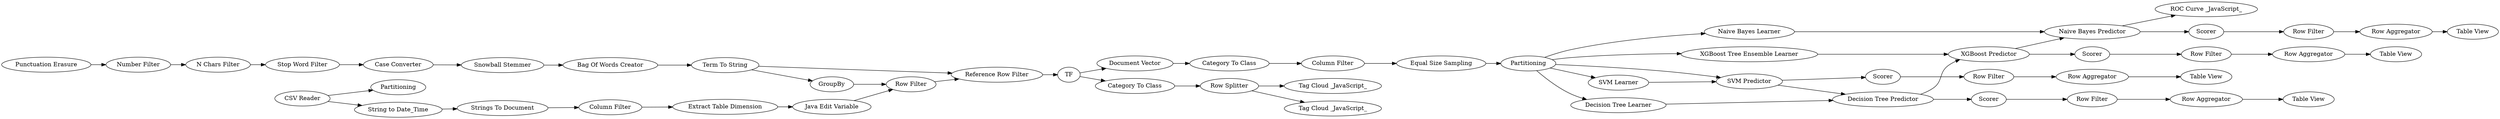 digraph {
	"8982688321381234520_319" [label="Table View"]
	"8982688321381234520_300" [label="XGBoost Tree Ensemble Learner"]
	"8982688321381234520_305" [label="Naive Bayes Learner"]
	"8982688321381234520_306" [label="Naive Bayes Predictor"]
	"8982688321381234520_126" [label="Column Filter"]
	"96497015609295408_33" [label="Case Converter"]
	"8982688321381234520_309" [label="Row Aggregator"]
	"96497015609295408_68" [label="Bag Of Words Creator"]
	"8982688321381234520_62" [label="SVM Predictor"]
	"8982688321381234520_311" [label="Row Aggregator"]
	"8982688321381234520_304" [label="ROC Curve _JavaScript_"]
	"96497015609295408_12" [label=TF]
	"96497015609295408_11" [label="Reference Row Filter"]
	"8982688321381234520_296" [label="Row Splitter"]
	"8982688321381234520_314" [label="Row Aggregator"]
	"8982688321381234520_67" [label="SVM Learner"]
	"96497015609295408_9" [label=GroupBy]
	"96497015609295408_66" [label="Extract Table Dimension"]
	"8982688321381234520_131" [label="Decision Tree Predictor"]
	"8982688321381234520_291" [label="String to Date_Time"]
	"96497015609295408_67" [label="Java Edit Variable"]
	"8982688321381234520_7" [label="Strings To Document"]
	"8982688321381234520_318" [label="Row Filter"]
	"8982688321381234520_310" [label="Table View"]
	"96497015609295408_31" [label="N Chars Filter"]
	"8982688321381234520_299" [label="Tag Cloud _JavaScript_"]
	"96497015609295408_8" [label="Term To String"]
	"8982688321381234520_298" [label="Tag Cloud _JavaScript_"]
	"96497015609295408_30" [label="Number Filter"]
	"8982688321381234520_1" [label="CSV Reader"]
	"8982688321381234520_315" [label="Row Filter"]
	"8982688321381234520_94" [label="Document Vector"]
	"8982688321381234520_313" [label="Table View"]
	"8982688321381234520_57" [label=Partitioning]
	"8982688321381234520_127" [label=Scorer]
	"8982688321381234520_312" [label="Row Filter"]
	"8982688321381234520_6" [label="Column Filter"]
	"96497015609295408_10" [label="Row Filter"]
	"8982688321381234520_302" [label=Scorer]
	"8982688321381234520_303" [label="Equal Size Sampling"]
	"8982688321381234520_59" [label="Category To Class"]
	"8982688321381234520_295" [label="Category To Class"]
	"8982688321381234520_307" [label=Scorer]
	"8982688321381234520_301" [label="XGBoost Predictor"]
	"8982688321381234520_308" [label="Row Filter"]
	"96497015609295408_34" [label="Snowball Stemmer"]
	"8982688321381234520_130" [label="Decision Tree Learner"]
	"96497015609295408_69" [label="Stop Word Filter"]
	"8982688321381234520_129" [label=Partitioning]
	"8982688321381234520_132" [label=Scorer]
	"96497015609295408_29" [label="Punctuation Erasure"]
	"8982688321381234520_317" [label="Row Aggregator"]
	"8982688321381234520_316" [label="Table View"]
	"8982688321381234520_295" -> "8982688321381234520_296"
	"8982688321381234520_57" -> "8982688321381234520_305"
	"96497015609295408_69" -> "96497015609295408_33"
	"8982688321381234520_314" -> "8982688321381234520_316"
	"8982688321381234520_306" -> "8982688321381234520_304"
	"8982688321381234520_307" -> "8982688321381234520_318"
	"8982688321381234520_301" -> "8982688321381234520_306"
	"8982688321381234520_300" -> "8982688321381234520_301"
	"8982688321381234520_311" -> "8982688321381234520_313"
	"8982688321381234520_6" -> "96497015609295408_66"
	"96497015609295408_11" -> "96497015609295408_12"
	"8982688321381234520_57" -> "8982688321381234520_67"
	"8982688321381234520_291" -> "8982688321381234520_7"
	"8982688321381234520_296" -> "8982688321381234520_298"
	"8982688321381234520_1" -> "8982688321381234520_291"
	"8982688321381234520_94" -> "8982688321381234520_59"
	"8982688321381234520_308" -> "8982688321381234520_309"
	"8982688321381234520_312" -> "8982688321381234520_311"
	"8982688321381234520_317" -> "8982688321381234520_319"
	"8982688321381234520_7" -> "8982688321381234520_6"
	"8982688321381234520_305" -> "8982688321381234520_306"
	"96497015609295408_33" -> "96497015609295408_34"
	"8982688321381234520_132" -> "8982688321381234520_312"
	"8982688321381234520_57" -> "8982688321381234520_130"
	"96497015609295408_31" -> "96497015609295408_69"
	"8982688321381234520_315" -> "8982688321381234520_314"
	"8982688321381234520_57" -> "8982688321381234520_62"
	"96497015609295408_10" -> "96497015609295408_11"
	"8982688321381234520_130" -> "8982688321381234520_131"
	"96497015609295408_9" -> "96497015609295408_10"
	"96497015609295408_68" -> "96497015609295408_8"
	"8982688321381234520_62" -> "8982688321381234520_131"
	"96497015609295408_8" -> "96497015609295408_11"
	"8982688321381234520_67" -> "8982688321381234520_62"
	"8982688321381234520_1" -> "8982688321381234520_129"
	"8982688321381234520_62" -> "8982688321381234520_127"
	"8982688321381234520_309" -> "8982688321381234520_310"
	"96497015609295408_30" -> "96497015609295408_31"
	"8982688321381234520_59" -> "8982688321381234520_126"
	"8982688321381234520_301" -> "8982688321381234520_302"
	"8982688321381234520_318" -> "8982688321381234520_317"
	"8982688321381234520_302" -> "8982688321381234520_315"
	"96497015609295408_34" -> "96497015609295408_68"
	"96497015609295408_29" -> "96497015609295408_30"
	"8982688321381234520_306" -> "8982688321381234520_307"
	"8982688321381234520_131" -> "8982688321381234520_132"
	"8982688321381234520_57" -> "8982688321381234520_300"
	"96497015609295408_66" -> "96497015609295408_67"
	"8982688321381234520_131" -> "8982688321381234520_301"
	"8982688321381234520_126" -> "8982688321381234520_303"
	"8982688321381234520_296" -> "8982688321381234520_299"
	"96497015609295408_12" -> "8982688321381234520_94"
	"8982688321381234520_127" -> "8982688321381234520_308"
	"96497015609295408_12" -> "8982688321381234520_295"
	"8982688321381234520_303" -> "8982688321381234520_57"
	"96497015609295408_67" -> "96497015609295408_10"
	"96497015609295408_8" -> "96497015609295408_9"
	rankdir=LR
}
